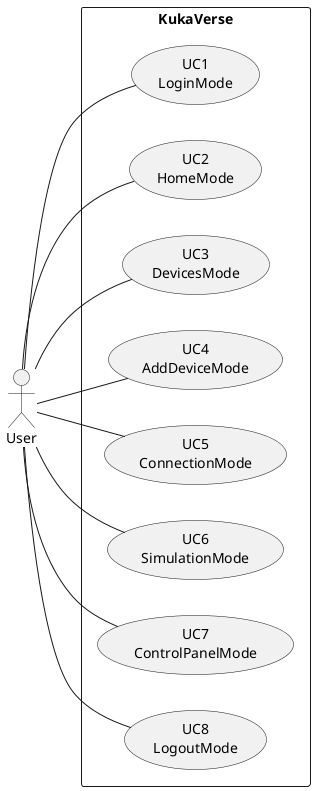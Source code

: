 @startuml "KukaDigitalTwin"


left to right direction
skinparam packageStyle rect
actor User as AC
rectangle "KukaVerse" {

    usecase "UC1\nLoginMode" as UC1 
    usecase "UC2\nHomeMode" as UC2
    usecase "UC3\nDevicesMode" as UC3
    usecase "UC4\nAddDeviceMode" as UC4
    usecase "UC5\nConnectionMode" as UC5
    usecase "UC6\nSimulationMode" as UC6
    usecase "UC7\nControlPanelMode" as UC7
    usecase "UC8\nLogoutMode" as UC8
}
AC -- UC1
AC -- UC2
AC -- UC3
AC -- UC4
AC -- UC5
AC -- UC6
AC -- UC7
AC -- UC8
@enduml